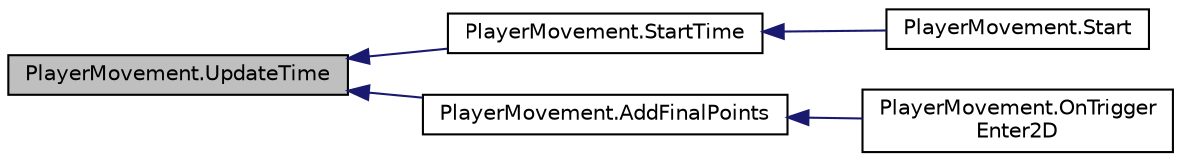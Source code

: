 digraph "PlayerMovement.UpdateTime"
{
  edge [fontname="Helvetica",fontsize="10",labelfontname="Helvetica",labelfontsize="10"];
  node [fontname="Helvetica",fontsize="10",shape=record];
  rankdir="LR";
  Node62 [label="PlayerMovement.UpdateTime",height=0.2,width=0.4,color="black", fillcolor="grey75", style="filled", fontcolor="black"];
  Node62 -> Node63 [dir="back",color="midnightblue",fontsize="10",style="solid",fontname="Helvetica"];
  Node63 [label="PlayerMovement.StartTime",height=0.2,width=0.4,color="black", fillcolor="white", style="filled",URL="$class_player_movement.html#aae4c9ac9f97ee922d747872c00c75597",tooltip="StartTime: Begins teh Timer coundown "];
  Node63 -> Node64 [dir="back",color="midnightblue",fontsize="10",style="solid",fontname="Helvetica"];
  Node64 [label="PlayerMovement.Start",height=0.2,width=0.4,color="black", fillcolor="white", style="filled",URL="$class_player_movement.html#abf3660ca2b1a352b4a9da98437c61aa3"];
  Node62 -> Node65 [dir="back",color="midnightblue",fontsize="10",style="solid",fontname="Helvetica"];
  Node65 [label="PlayerMovement.AddFinalPoints",height=0.2,width=0.4,color="black", fillcolor="white", style="filled",URL="$class_player_movement.html#a99e6046125fbe147900c101f8f99d959"];
  Node65 -> Node66 [dir="back",color="midnightblue",fontsize="10",style="solid",fontname="Helvetica"];
  Node66 [label="PlayerMovement.OnTrigger\lEnter2D",height=0.2,width=0.4,color="black", fillcolor="white", style="filled",URL="$class_player_movement.html#a0f1ed1e33528156b8222ef90b75cf6c9",tooltip="OnTriggerEnter2D: Only runs when the player reaches the end post. GameObject that collided with this..."];
}

